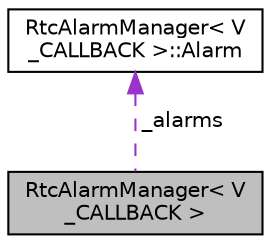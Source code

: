 digraph "RtcAlarmManager&lt; V_CALLBACK &gt;"
{
 // LATEX_PDF_SIZE
  edge [fontname="Helvetica",fontsize="10",labelfontname="Helvetica",labelfontsize="10"];
  node [fontname="Helvetica",fontsize="10",shape=record];
  Node1 [label="RtcAlarmManager\< V\l_CALLBACK \>",height=0.2,width=0.4,color="black", fillcolor="grey75", style="filled", fontcolor="black",tooltip=" "];
  Node2 -> Node1 [dir="back",color="darkorchid3",fontsize="10",style="dashed",label=" _alarms" ,fontname="Helvetica"];
  Node2 [label="RtcAlarmManager\< V\l_CALLBACK \>::Alarm",height=0.2,width=0.4,color="black", fillcolor="white", style="filled",URL="$structRtcAlarmManager_1_1Alarm.html",tooltip=" "];
}
